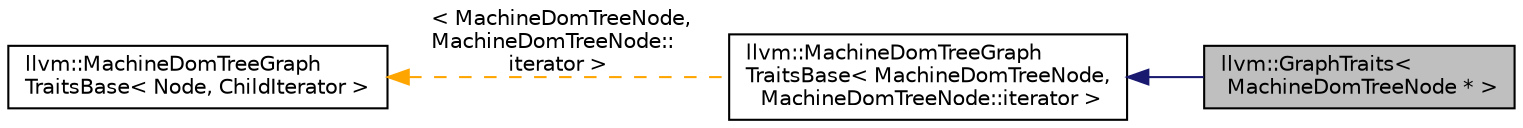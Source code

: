 digraph "llvm::GraphTraits&lt; MachineDomTreeNode * &gt;"
{
 // LATEX_PDF_SIZE
  bgcolor="transparent";
  edge [fontname="Helvetica",fontsize="10",labelfontname="Helvetica",labelfontsize="10"];
  node [fontname="Helvetica",fontsize="10",shape="box"];
  rankdir="LR";
  Node1 [label="llvm::GraphTraits\<\l MachineDomTreeNode * \>",height=0.2,width=0.4,color="black", fillcolor="grey75", style="filled", fontcolor="black",tooltip=" "];
  Node2 -> Node1 [dir="back",color="midnightblue",fontsize="10",style="solid",fontname="Helvetica"];
  Node2 [label="llvm::MachineDomTreeGraph\lTraitsBase\< MachineDomTreeNode,\l MachineDomTreeNode::iterator \>",height=0.2,width=0.4,color="black",URL="$structllvm_1_1MachineDomTreeGraphTraitsBase.html",tooltip=" "];
  Node3 -> Node2 [dir="back",color="orange",fontsize="10",style="dashed",label=" \< MachineDomTreeNode,\l MachineDomTreeNode::\literator \>" ,fontname="Helvetica"];
  Node3 [label="llvm::MachineDomTreeGraph\lTraitsBase\< Node, ChildIterator \>",height=0.2,width=0.4,color="black",URL="$structllvm_1_1MachineDomTreeGraphTraitsBase.html",tooltip="DominatorTree GraphTraits specialization so the DominatorTree can be iterable by generic graph iterat..."];
}
